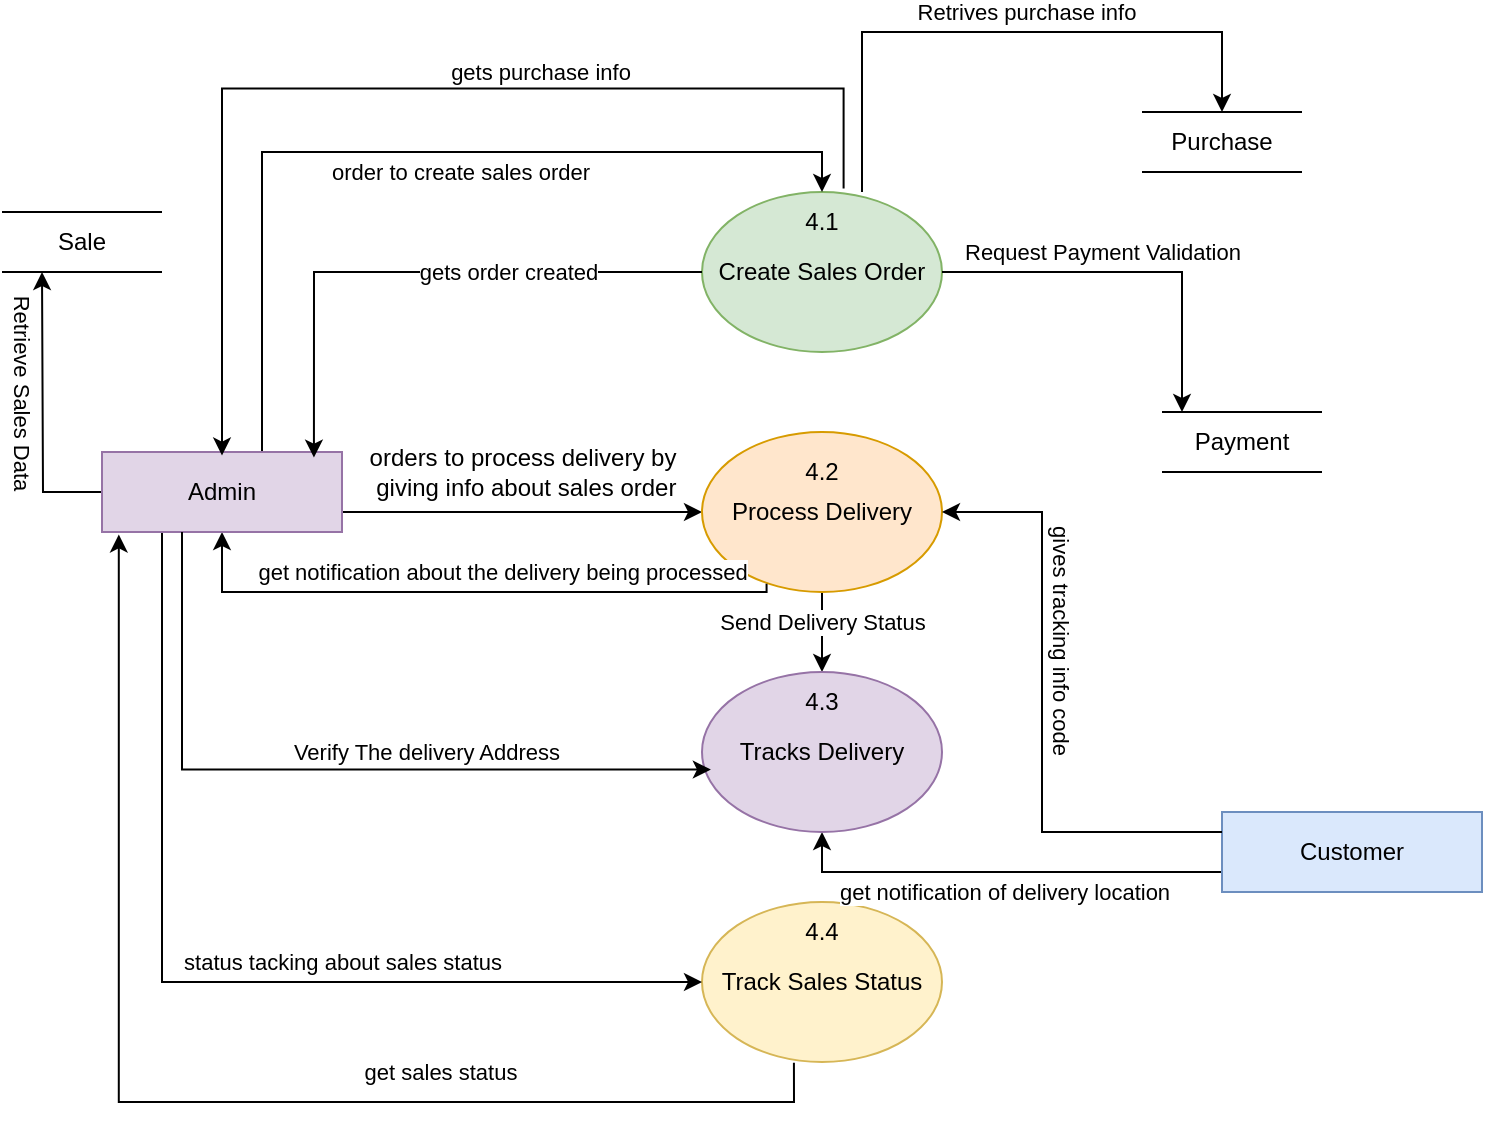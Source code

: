 <mxfile version="26.0.4">
  <diagram name="Page-1" id="v1j47jmn9AgKGQfmBpbD">
    <mxGraphModel dx="906" dy="491" grid="1" gridSize="10" guides="1" tooltips="1" connect="1" arrows="1" fold="1" page="1" pageScale="1" pageWidth="827" pageHeight="1169" math="0" shadow="0">
      <root>
        <mxCell id="0" />
        <mxCell id="1" parent="0" />
        <mxCell id="zEUHhoX89FtOKZPr6LKg-29" style="edgeStyle=orthogonalEdgeStyle;rounded=0;orthogonalLoop=1;jettySize=auto;html=1;" parent="1" target="zEUHhoX89FtOKZPr6LKg-24" edge="1">
          <mxGeometry relative="1" as="geometry">
            <mxPoint x="590" y="110" as="targetPoint" />
            <mxPoint x="460" y="190" as="sourcePoint" />
            <Array as="points">
              <mxPoint x="460" y="110" />
              <mxPoint x="640" y="110" />
            </Array>
          </mxGeometry>
        </mxCell>
        <mxCell id="zEUHhoX89FtOKZPr6LKg-30" value="Retrives purchase info" style="edgeLabel;html=1;align=center;verticalAlign=middle;resizable=0;points=[];" parent="zEUHhoX89FtOKZPr6LKg-29" vertex="1" connectable="0">
          <mxGeometry x="0.078" y="-2" relative="1" as="geometry">
            <mxPoint y="-12" as="offset" />
          </mxGeometry>
        </mxCell>
        <mxCell id="zEUHhoX89FtOKZPr6LKg-1" value="Create Sales Order" style="ellipse;whiteSpace=wrap;html=1;fillColor=#d5e8d4;strokeColor=#82b366;" parent="1" vertex="1">
          <mxGeometry x="380" y="190" width="120" height="80" as="geometry" />
        </mxCell>
        <mxCell id="zEUHhoX89FtOKZPr6LKg-2" value="Track Sales Status" style="ellipse;whiteSpace=wrap;html=1;fillColor=#fff2cc;strokeColor=#d6b656;" parent="1" vertex="1">
          <mxGeometry x="380" y="545" width="120" height="80" as="geometry" />
        </mxCell>
        <mxCell id="zEUHhoX89FtOKZPr6LKg-15" style="edgeStyle=orthogonalEdgeStyle;rounded=0;orthogonalLoop=1;jettySize=auto;html=1;entryX=1;entryY=0.75;entryDx=0;entryDy=0;startArrow=classic;startFill=1;endArrow=none;endFill=0;" parent="1" source="zEUHhoX89FtOKZPr6LKg-3" target="zEUHhoX89FtOKZPr6LKg-4" edge="1">
          <mxGeometry relative="1" as="geometry" />
        </mxCell>
        <mxCell id="aO9vesmrmKOpiEXOgp-j-10" style="edgeStyle=orthogonalEdgeStyle;rounded=0;orthogonalLoop=1;jettySize=auto;html=1;entryX=0.5;entryY=0;entryDx=0;entryDy=0;" parent="1" source="zEUHhoX89FtOKZPr6LKg-3" target="aO9vesmrmKOpiEXOgp-j-4" edge="1">
          <mxGeometry relative="1" as="geometry" />
        </mxCell>
        <mxCell id="aO9vesmrmKOpiEXOgp-j-11" value="Send Delivery Status" style="edgeLabel;html=1;align=center;verticalAlign=middle;resizable=0;points=[];" parent="aO9vesmrmKOpiEXOgp-j-10" vertex="1" connectable="0">
          <mxGeometry x="-0.26" relative="1" as="geometry">
            <mxPoint as="offset" />
          </mxGeometry>
        </mxCell>
        <mxCell id="zEUHhoX89FtOKZPr6LKg-3" value="Process Delivery" style="ellipse;whiteSpace=wrap;html=1;fillColor=#ffe6cc;strokeColor=#d79b00;" parent="1" vertex="1">
          <mxGeometry x="380" y="310" width="120" height="80" as="geometry" />
        </mxCell>
        <mxCell id="zEUHhoX89FtOKZPr6LKg-8" style="edgeStyle=orthogonalEdgeStyle;rounded=0;orthogonalLoop=1;jettySize=auto;html=1;entryX=0.5;entryY=0;entryDx=0;entryDy=0;" parent="1" source="zEUHhoX89FtOKZPr6LKg-4" target="zEUHhoX89FtOKZPr6LKg-1" edge="1">
          <mxGeometry relative="1" as="geometry">
            <Array as="points">
              <mxPoint x="160" y="170" />
              <mxPoint x="440" y="170" />
            </Array>
          </mxGeometry>
        </mxCell>
        <mxCell id="zEUHhoX89FtOKZPr6LKg-9" value="order to create sales order" style="edgeLabel;html=1;align=center;verticalAlign=middle;resizable=0;points=[];" parent="zEUHhoX89FtOKZPr6LKg-8" vertex="1" connectable="0">
          <mxGeometry x="0.106" y="1" relative="1" as="geometry">
            <mxPoint y="11" as="offset" />
          </mxGeometry>
        </mxCell>
        <mxCell id="zEUHhoX89FtOKZPr6LKg-17" style="edgeStyle=orthogonalEdgeStyle;rounded=0;orthogonalLoop=1;jettySize=auto;html=1;entryX=0.269;entryY=0.948;entryDx=0;entryDy=0;startArrow=classic;startFill=1;endArrow=none;endFill=0;entryPerimeter=0;" parent="1" source="zEUHhoX89FtOKZPr6LKg-4" target="zEUHhoX89FtOKZPr6LKg-3" edge="1">
          <mxGeometry relative="1" as="geometry">
            <Array as="points">
              <mxPoint x="140" y="390" />
              <mxPoint x="412" y="390" />
            </Array>
          </mxGeometry>
        </mxCell>
        <mxCell id="zEUHhoX89FtOKZPr6LKg-19" value="get notification about the delivery being processed" style="edgeLabel;html=1;align=center;verticalAlign=middle;resizable=0;points=[];" parent="zEUHhoX89FtOKZPr6LKg-17" vertex="1" connectable="0">
          <mxGeometry x="0.107" relative="1" as="geometry">
            <mxPoint y="-10" as="offset" />
          </mxGeometry>
        </mxCell>
        <mxCell id="zEUHhoX89FtOKZPr6LKg-20" style="edgeStyle=orthogonalEdgeStyle;rounded=0;orthogonalLoop=1;jettySize=auto;html=1;exitX=0.25;exitY=1;exitDx=0;exitDy=0;entryX=0;entryY=0.5;entryDx=0;entryDy=0;" parent="1" source="zEUHhoX89FtOKZPr6LKg-4" target="zEUHhoX89FtOKZPr6LKg-2" edge="1">
          <mxGeometry relative="1" as="geometry" />
        </mxCell>
        <mxCell id="zEUHhoX89FtOKZPr6LKg-21" value="status tacking about sales status" style="edgeLabel;html=1;align=center;verticalAlign=middle;resizable=0;points=[];" parent="zEUHhoX89FtOKZPr6LKg-20" vertex="1" connectable="0">
          <mxGeometry x="0.276" relative="1" as="geometry">
            <mxPoint x="-1" y="-10" as="offset" />
          </mxGeometry>
        </mxCell>
        <mxCell id="xA_CCD2gqT2yDY-ZxhC_-15" style="edgeStyle=orthogonalEdgeStyle;rounded=0;orthogonalLoop=1;jettySize=auto;html=1;" parent="1" source="zEUHhoX89FtOKZPr6LKg-4" edge="1">
          <mxGeometry relative="1" as="geometry">
            <mxPoint x="50" y="230" as="targetPoint" />
          </mxGeometry>
        </mxCell>
        <mxCell id="xA_CCD2gqT2yDY-ZxhC_-16" value="Retrieve Sales Data" style="edgeLabel;html=1;align=center;verticalAlign=middle;resizable=0;points=[];rotation=90;" parent="xA_CCD2gqT2yDY-ZxhC_-15" vertex="1" connectable="0">
          <mxGeometry x="0.24" y="-3" relative="1" as="geometry">
            <mxPoint x="-13" y="7" as="offset" />
          </mxGeometry>
        </mxCell>
        <mxCell id="zEUHhoX89FtOKZPr6LKg-4" value="Admin" style="rounded=0;whiteSpace=wrap;html=1;fillColor=#e1d5e7;strokeColor=#9673a6;" parent="1" vertex="1">
          <mxGeometry x="80" y="320" width="120" height="40" as="geometry" />
        </mxCell>
        <mxCell id="aO9vesmrmKOpiEXOgp-j-6" style="edgeStyle=orthogonalEdgeStyle;rounded=0;orthogonalLoop=1;jettySize=auto;html=1;" parent="1" source="zEUHhoX89FtOKZPr6LKg-5" target="aO9vesmrmKOpiEXOgp-j-1" edge="1">
          <mxGeometry relative="1" as="geometry">
            <Array as="points">
              <mxPoint x="440" y="530" />
            </Array>
          </mxGeometry>
        </mxCell>
        <mxCell id="aO9vesmrmKOpiEXOgp-j-7" value="get notification of delivery location" style="edgeLabel;html=1;align=center;verticalAlign=middle;resizable=0;points=[];" parent="aO9vesmrmKOpiEXOgp-j-6" vertex="1" connectable="0">
          <mxGeometry x="-0.007" y="-1" relative="1" as="geometry">
            <mxPoint y="11" as="offset" />
          </mxGeometry>
        </mxCell>
        <mxCell id="zEUHhoX89FtOKZPr6LKg-5" value="Customer" style="rounded=0;whiteSpace=wrap;html=1;fillColor=#dae8fc;strokeColor=#6c8ebf;" parent="1" vertex="1">
          <mxGeometry x="640" y="500" width="130" height="40" as="geometry" />
        </mxCell>
        <mxCell id="zEUHhoX89FtOKZPr6LKg-11" style="edgeStyle=orthogonalEdgeStyle;rounded=0;orthogonalLoop=1;jettySize=auto;html=1;entryX=0.41;entryY=0.09;entryDx=0;entryDy=0;entryPerimeter=0;" parent="1" edge="1">
          <mxGeometry relative="1" as="geometry">
            <mxPoint x="450.8" y="188.2" as="sourcePoint" />
            <mxPoint x="140.0" y="321.8" as="targetPoint" />
            <Array as="points">
              <mxPoint x="450.8" y="138.2" />
              <mxPoint x="139.8" y="138.2" />
            </Array>
          </mxGeometry>
        </mxCell>
        <mxCell id="zEUHhoX89FtOKZPr6LKg-12" value="gets purchase info" style="edgeLabel;html=1;align=center;verticalAlign=middle;resizable=0;points=[];" parent="zEUHhoX89FtOKZPr6LKg-11" vertex="1" connectable="0">
          <mxGeometry x="-0.258" relative="1" as="geometry">
            <mxPoint y="-8" as="offset" />
          </mxGeometry>
        </mxCell>
        <mxCell id="zEUHhoX89FtOKZPr6LKg-13" style="edgeStyle=orthogonalEdgeStyle;rounded=0;orthogonalLoop=1;jettySize=auto;html=1;entryX=0.883;entryY=0.07;entryDx=0;entryDy=0;entryPerimeter=0;" parent="1" source="zEUHhoX89FtOKZPr6LKg-1" target="zEUHhoX89FtOKZPr6LKg-4" edge="1">
          <mxGeometry relative="1" as="geometry" />
        </mxCell>
        <mxCell id="zEUHhoX89FtOKZPr6LKg-14" value="gets order created" style="edgeLabel;html=1;align=center;verticalAlign=middle;resizable=0;points=[];" parent="zEUHhoX89FtOKZPr6LKg-13" vertex="1" connectable="0">
          <mxGeometry x="-0.322" relative="1" as="geometry">
            <mxPoint as="offset" />
          </mxGeometry>
        </mxCell>
        <mxCell id="zEUHhoX89FtOKZPr6LKg-16" value="orders to process delivery by&lt;div&gt;&amp;nbsp;giving info about sales order&lt;/div&gt;" style="text;html=1;align=center;verticalAlign=middle;resizable=0;points=[];autosize=1;strokeColor=none;fillColor=none;" parent="1" vertex="1">
          <mxGeometry x="200" y="310" width="180" height="40" as="geometry" />
        </mxCell>
        <mxCell id="zEUHhoX89FtOKZPr6LKg-22" style="edgeStyle=orthogonalEdgeStyle;rounded=0;orthogonalLoop=1;jettySize=auto;html=1;entryX=0.07;entryY=1.03;entryDx=0;entryDy=0;entryPerimeter=0;exitX=0.383;exitY=1.005;exitDx=0;exitDy=0;exitPerimeter=0;" parent="1" source="zEUHhoX89FtOKZPr6LKg-2" target="zEUHhoX89FtOKZPr6LKg-4" edge="1">
          <mxGeometry relative="1" as="geometry">
            <mxPoint x="364" y="520" as="sourcePoint" />
            <mxPoint x="80.0" y="399.9" as="targetPoint" />
          </mxGeometry>
        </mxCell>
        <mxCell id="zEUHhoX89FtOKZPr6LKg-23" value="get sales status" style="edgeLabel;html=1;align=center;verticalAlign=middle;resizable=0;points=[];" parent="zEUHhoX89FtOKZPr6LKg-22" vertex="1" connectable="0">
          <mxGeometry x="-0.385" y="-1" relative="1" as="geometry">
            <mxPoint y="-14" as="offset" />
          </mxGeometry>
        </mxCell>
        <mxCell id="zEUHhoX89FtOKZPr6LKg-24" value="Purchase" style="text;html=1;align=center;verticalAlign=middle;whiteSpace=wrap;rounded=0;" parent="1" vertex="1">
          <mxGeometry x="610" y="150" width="60" height="30" as="geometry" />
        </mxCell>
        <mxCell id="zEUHhoX89FtOKZPr6LKg-25" value="" style="endArrow=none;html=1;rounded=0;" parent="1" edge="1">
          <mxGeometry width="50" height="50" relative="1" as="geometry">
            <mxPoint x="600" y="150" as="sourcePoint" />
            <mxPoint x="680" y="150" as="targetPoint" />
          </mxGeometry>
        </mxCell>
        <mxCell id="zEUHhoX89FtOKZPr6LKg-28" value="" style="endArrow=none;html=1;rounded=0;" parent="1" edge="1">
          <mxGeometry width="50" height="50" relative="1" as="geometry">
            <mxPoint x="600" y="180" as="sourcePoint" />
            <mxPoint x="680" y="180" as="targetPoint" />
            <Array as="points">
              <mxPoint x="640" y="180" />
            </Array>
          </mxGeometry>
        </mxCell>
        <mxCell id="zEUHhoX89FtOKZPr6LKg-31" style="edgeStyle=orthogonalEdgeStyle;rounded=0;orthogonalLoop=1;jettySize=auto;html=1;" parent="1" source="zEUHhoX89FtOKZPr6LKg-5" target="zEUHhoX89FtOKZPr6LKg-3" edge="1">
          <mxGeometry relative="1" as="geometry">
            <mxPoint x="500" y="340" as="targetPoint" />
            <Array as="points">
              <mxPoint x="550" y="510" />
              <mxPoint x="550" y="350" />
            </Array>
          </mxGeometry>
        </mxCell>
        <mxCell id="zEUHhoX89FtOKZPr6LKg-32" value="gives tracking info code" style="edgeLabel;html=1;align=center;verticalAlign=middle;resizable=0;points=[];rotation=90;" parent="zEUHhoX89FtOKZPr6LKg-31" vertex="1" connectable="0">
          <mxGeometry x="0.103" y="-1" relative="1" as="geometry">
            <mxPoint x="9" y="-21" as="offset" />
          </mxGeometry>
        </mxCell>
        <mxCell id="zEUHhoX89FtOKZPr6LKg-33" value="4.1" style="text;html=1;align=center;verticalAlign=middle;whiteSpace=wrap;rounded=0;" parent="1" vertex="1">
          <mxGeometry x="410" y="190" width="60" height="30" as="geometry" />
        </mxCell>
        <mxCell id="zEUHhoX89FtOKZPr6LKg-34" value="4.2" style="text;html=1;align=center;verticalAlign=middle;whiteSpace=wrap;rounded=0;" parent="1" vertex="1">
          <mxGeometry x="410" y="315" width="60" height="30" as="geometry" />
        </mxCell>
        <mxCell id="zEUHhoX89FtOKZPr6LKg-35" value="4.4" style="text;html=1;align=center;verticalAlign=middle;whiteSpace=wrap;rounded=0;" parent="1" vertex="1">
          <mxGeometry x="410" y="545" width="60" height="30" as="geometry" />
        </mxCell>
        <mxCell id="xA_CCD2gqT2yDY-ZxhC_-10" style="edgeStyle=orthogonalEdgeStyle;rounded=0;orthogonalLoop=1;jettySize=auto;html=1;startArrow=classic;startFill=1;endArrow=none;endFill=0;" parent="1" source="xA_CCD2gqT2yDY-ZxhC_-3" target="zEUHhoX89FtOKZPr6LKg-1" edge="1">
          <mxGeometry relative="1" as="geometry">
            <Array as="points">
              <mxPoint x="620" y="230" />
            </Array>
          </mxGeometry>
        </mxCell>
        <mxCell id="xA_CCD2gqT2yDY-ZxhC_-11" value="Request Payment Validation" style="edgeLabel;html=1;align=center;verticalAlign=middle;resizable=0;points=[];" parent="xA_CCD2gqT2yDY-ZxhC_-10" vertex="1" connectable="0">
          <mxGeometry x="0.297" y="-3" relative="1" as="geometry">
            <mxPoint x="13" y="-7" as="offset" />
          </mxGeometry>
        </mxCell>
        <mxCell id="xA_CCD2gqT2yDY-ZxhC_-3" value="Payment" style="text;html=1;align=center;verticalAlign=middle;whiteSpace=wrap;rounded=0;" parent="1" vertex="1">
          <mxGeometry x="620" y="300" width="60" height="30" as="geometry" />
        </mxCell>
        <mxCell id="xA_CCD2gqT2yDY-ZxhC_-4" value="" style="endArrow=none;html=1;rounded=0;" parent="1" edge="1">
          <mxGeometry width="50" height="50" relative="1" as="geometry">
            <mxPoint x="610" y="300" as="sourcePoint" />
            <mxPoint x="690" y="300" as="targetPoint" />
          </mxGeometry>
        </mxCell>
        <mxCell id="xA_CCD2gqT2yDY-ZxhC_-5" value="" style="endArrow=none;html=1;rounded=0;" parent="1" edge="1">
          <mxGeometry width="50" height="50" relative="1" as="geometry">
            <mxPoint x="610" y="330" as="sourcePoint" />
            <mxPoint x="690" y="330" as="targetPoint" />
            <Array as="points">
              <mxPoint x="650" y="330" />
            </Array>
          </mxGeometry>
        </mxCell>
        <mxCell id="xA_CCD2gqT2yDY-ZxhC_-12" value="Sale" style="text;html=1;align=center;verticalAlign=middle;whiteSpace=wrap;rounded=0;" parent="1" vertex="1">
          <mxGeometry x="40" y="200" width="60" height="30" as="geometry" />
        </mxCell>
        <mxCell id="xA_CCD2gqT2yDY-ZxhC_-13" value="" style="endArrow=none;html=1;rounded=0;" parent="1" edge="1">
          <mxGeometry width="50" height="50" relative="1" as="geometry">
            <mxPoint x="30" y="200" as="sourcePoint" />
            <mxPoint x="110" y="200" as="targetPoint" />
          </mxGeometry>
        </mxCell>
        <mxCell id="xA_CCD2gqT2yDY-ZxhC_-14" value="" style="endArrow=none;html=1;rounded=0;" parent="1" edge="1">
          <mxGeometry width="50" height="50" relative="1" as="geometry">
            <mxPoint x="30" y="230" as="sourcePoint" />
            <mxPoint x="110" y="230" as="targetPoint" />
            <Array as="points">
              <mxPoint x="70" y="230" />
            </Array>
          </mxGeometry>
        </mxCell>
        <mxCell id="aO9vesmrmKOpiEXOgp-j-1" value="Tracks Delivery" style="ellipse;whiteSpace=wrap;html=1;fillColor=#e1d5e7;strokeColor=#9673a6;" parent="1" vertex="1">
          <mxGeometry x="380" y="430" width="120" height="80" as="geometry" />
        </mxCell>
        <mxCell id="aO9vesmrmKOpiEXOgp-j-2" style="edgeStyle=orthogonalEdgeStyle;rounded=0;orthogonalLoop=1;jettySize=auto;html=1;entryX=0.037;entryY=0.61;entryDx=0;entryDy=0;entryPerimeter=0;" parent="1" source="zEUHhoX89FtOKZPr6LKg-4" target="aO9vesmrmKOpiEXOgp-j-1" edge="1">
          <mxGeometry relative="1" as="geometry">
            <mxPoint x="370" y="479" as="targetPoint" />
            <Array as="points">
              <mxPoint x="120" y="479" />
            </Array>
          </mxGeometry>
        </mxCell>
        <mxCell id="aO9vesmrmKOpiEXOgp-j-5" value="Verify The delivery Address" style="edgeLabel;html=1;align=center;verticalAlign=middle;resizable=0;points=[];" parent="aO9vesmrmKOpiEXOgp-j-2" vertex="1" connectable="0">
          <mxGeometry x="0.256" y="-2" relative="1" as="geometry">
            <mxPoint y="-11" as="offset" />
          </mxGeometry>
        </mxCell>
        <mxCell id="aO9vesmrmKOpiEXOgp-j-4" value="4.3" style="text;html=1;align=center;verticalAlign=middle;whiteSpace=wrap;rounded=0;" parent="1" vertex="1">
          <mxGeometry x="410" y="430" width="60" height="30" as="geometry" />
        </mxCell>
      </root>
    </mxGraphModel>
  </diagram>
</mxfile>
